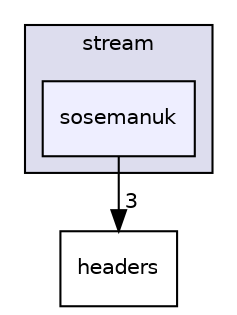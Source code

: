 digraph "M:/Office/!Doutorado/0. RepositorioSVN/HAMSTER_Prototype/branches/JINT2018/include/libtomcrypt-develop/src/stream/sosemanuk" {
  compound=true
  node [ fontsize="10", fontname="Helvetica"];
  edge [ labelfontsize="10", labelfontname="Helvetica"];
  subgraph clusterdir_ef87b82c7b3656d7bce4a29c5a53f73c {
    graph [ bgcolor="#ddddee", pencolor="black", label="stream" fontname="Helvetica", fontsize="10", URL="dir_ef87b82c7b3656d7bce4a29c5a53f73c.html"]
  dir_38d00a8cbfaafff5cc68bcd337ad6922 [shape=box, label="sosemanuk", style="filled", fillcolor="#eeeeff", pencolor="black", URL="dir_38d00a8cbfaafff5cc68bcd337ad6922.html"];
  }
  dir_a0acb8384b4122a9c7afcf2489cf4036 [shape=box label="headers" URL="dir_a0acb8384b4122a9c7afcf2489cf4036.html"];
  dir_38d00a8cbfaafff5cc68bcd337ad6922->dir_a0acb8384b4122a9c7afcf2489cf4036 [headlabel="3", labeldistance=1.5 headhref="dir_000093_000026.html"];
}
